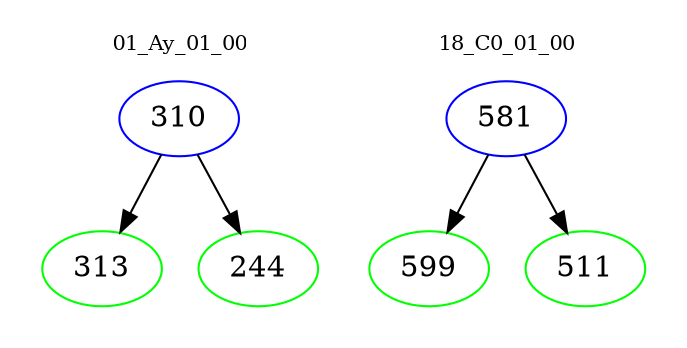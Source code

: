 digraph{
subgraph cluster_0 {
color = white
label = "01_Ay_01_00";
fontsize=10;
T0_310 [label="310", color="blue"]
T0_310 -> T0_313 [color="black"]
T0_313 [label="313", color="green"]
T0_310 -> T0_244 [color="black"]
T0_244 [label="244", color="green"]
}
subgraph cluster_1 {
color = white
label = "18_C0_01_00";
fontsize=10;
T1_581 [label="581", color="blue"]
T1_581 -> T1_599 [color="black"]
T1_599 [label="599", color="green"]
T1_581 -> T1_511 [color="black"]
T1_511 [label="511", color="green"]
}
}
